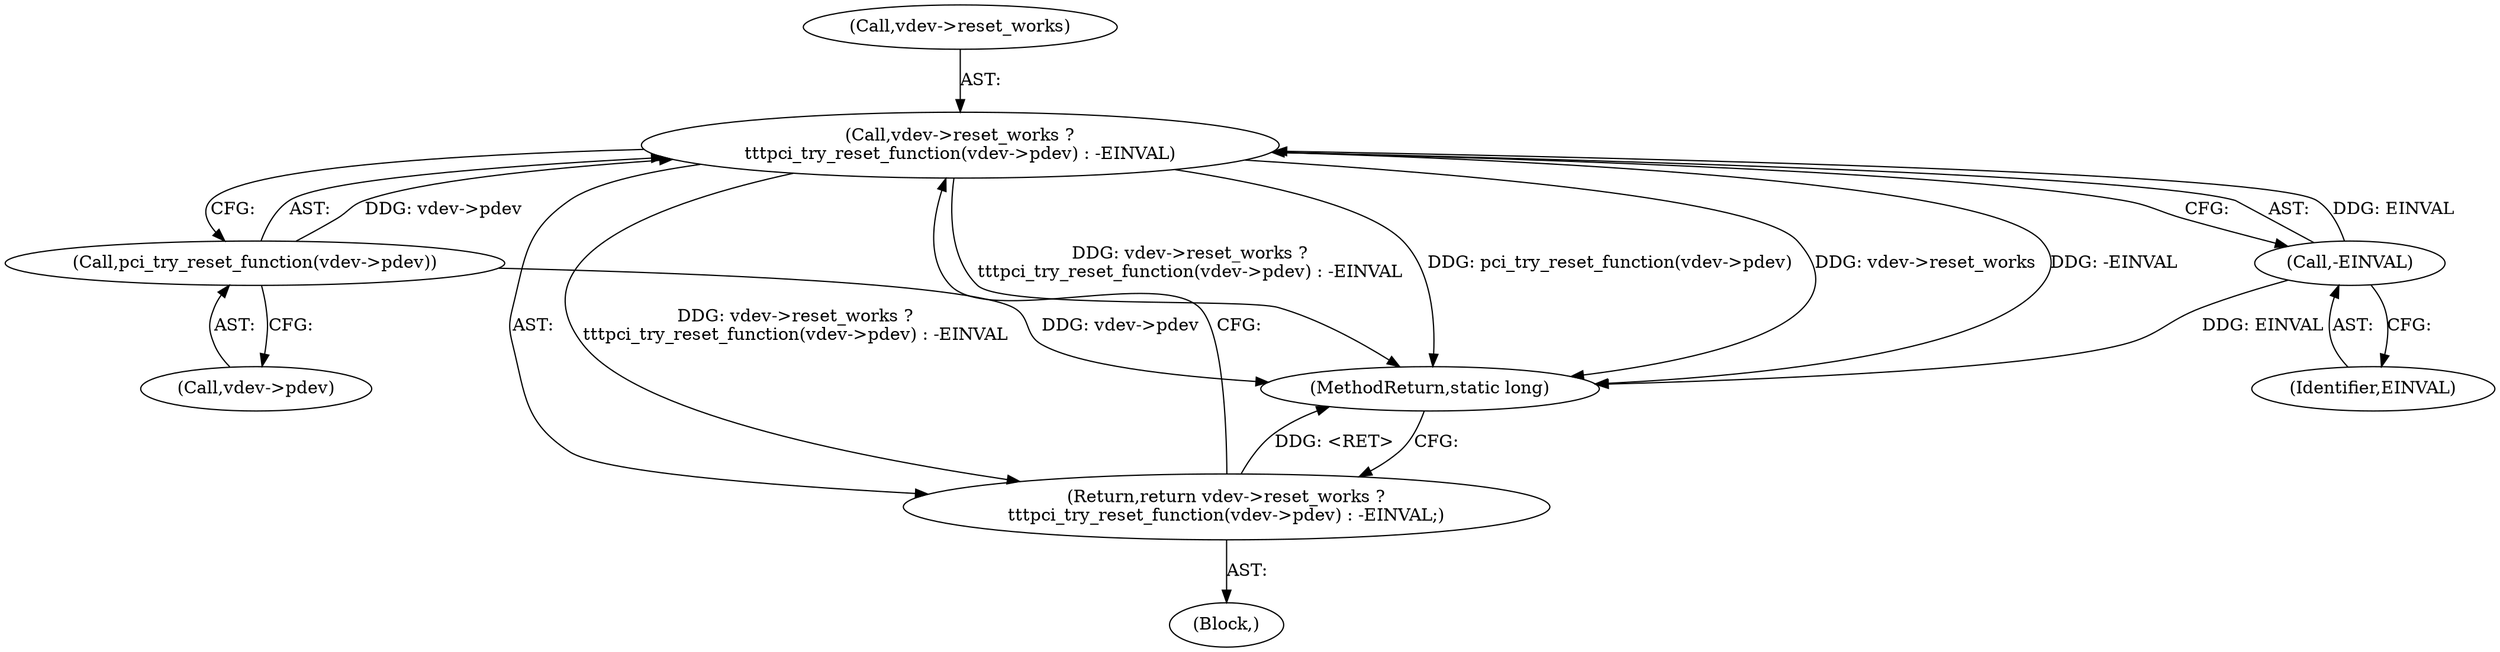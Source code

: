 digraph "0_linux_05692d7005a364add85c6e25a6c4447ce08f913a@pointer" {
"1000886" [label="(Call,vdev->reset_works ?\n\t\t\tpci_try_reset_function(vdev->pdev) : -EINVAL)"];
"1000890" [label="(Call,pci_try_reset_function(vdev->pdev))"];
"1000894" [label="(Call,-EINVAL)"];
"1000885" [label="(Return,return vdev->reset_works ?\n\t\t\tpci_try_reset_function(vdev->pdev) : -EINVAL;)"];
"1000891" [label="(Call,vdev->pdev)"];
"1000887" [label="(Call,vdev->reset_works)"];
"1000890" [label="(Call,pci_try_reset_function(vdev->pdev))"];
"1001380" [label="(MethodReturn,static long)"];
"1000895" [label="(Identifier,EINVAL)"];
"1000884" [label="(Block,)"];
"1000885" [label="(Return,return vdev->reset_works ?\n\t\t\tpci_try_reset_function(vdev->pdev) : -EINVAL;)"];
"1000894" [label="(Call,-EINVAL)"];
"1000886" [label="(Call,vdev->reset_works ?\n\t\t\tpci_try_reset_function(vdev->pdev) : -EINVAL)"];
"1000886" -> "1000885"  [label="AST: "];
"1000886" -> "1000890"  [label="CFG: "];
"1000886" -> "1000894"  [label="CFG: "];
"1000887" -> "1000886"  [label="AST: "];
"1000890" -> "1000886"  [label="AST: "];
"1000894" -> "1000886"  [label="AST: "];
"1000885" -> "1000886"  [label="CFG: "];
"1000886" -> "1001380"  [label="DDG: vdev->reset_works ?\n\t\t\tpci_try_reset_function(vdev->pdev) : -EINVAL"];
"1000886" -> "1001380"  [label="DDG: pci_try_reset_function(vdev->pdev)"];
"1000886" -> "1001380"  [label="DDG: vdev->reset_works"];
"1000886" -> "1001380"  [label="DDG: -EINVAL"];
"1000886" -> "1000885"  [label="DDG: vdev->reset_works ?\n\t\t\tpci_try_reset_function(vdev->pdev) : -EINVAL"];
"1000890" -> "1000886"  [label="DDG: vdev->pdev"];
"1000894" -> "1000886"  [label="DDG: EINVAL"];
"1000890" -> "1000891"  [label="CFG: "];
"1000891" -> "1000890"  [label="AST: "];
"1000890" -> "1001380"  [label="DDG: vdev->pdev"];
"1000894" -> "1000895"  [label="CFG: "];
"1000895" -> "1000894"  [label="AST: "];
"1000894" -> "1001380"  [label="DDG: EINVAL"];
"1000885" -> "1000884"  [label="AST: "];
"1001380" -> "1000885"  [label="CFG: "];
"1000885" -> "1001380"  [label="DDG: <RET>"];
}
